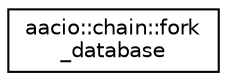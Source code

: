 digraph "Graphical Class Hierarchy"
{
  edge [fontname="Helvetica",fontsize="10",labelfontname="Helvetica",labelfontsize="10"];
  node [fontname="Helvetica",fontsize="10",shape=record];
  rankdir="LR";
  Node0 [label="aacio::chain::fork\l_database",height=0.2,width=0.4,color="black", fillcolor="white", style="filled",URL="$classaacio_1_1chain_1_1fork__database.html"];
}
